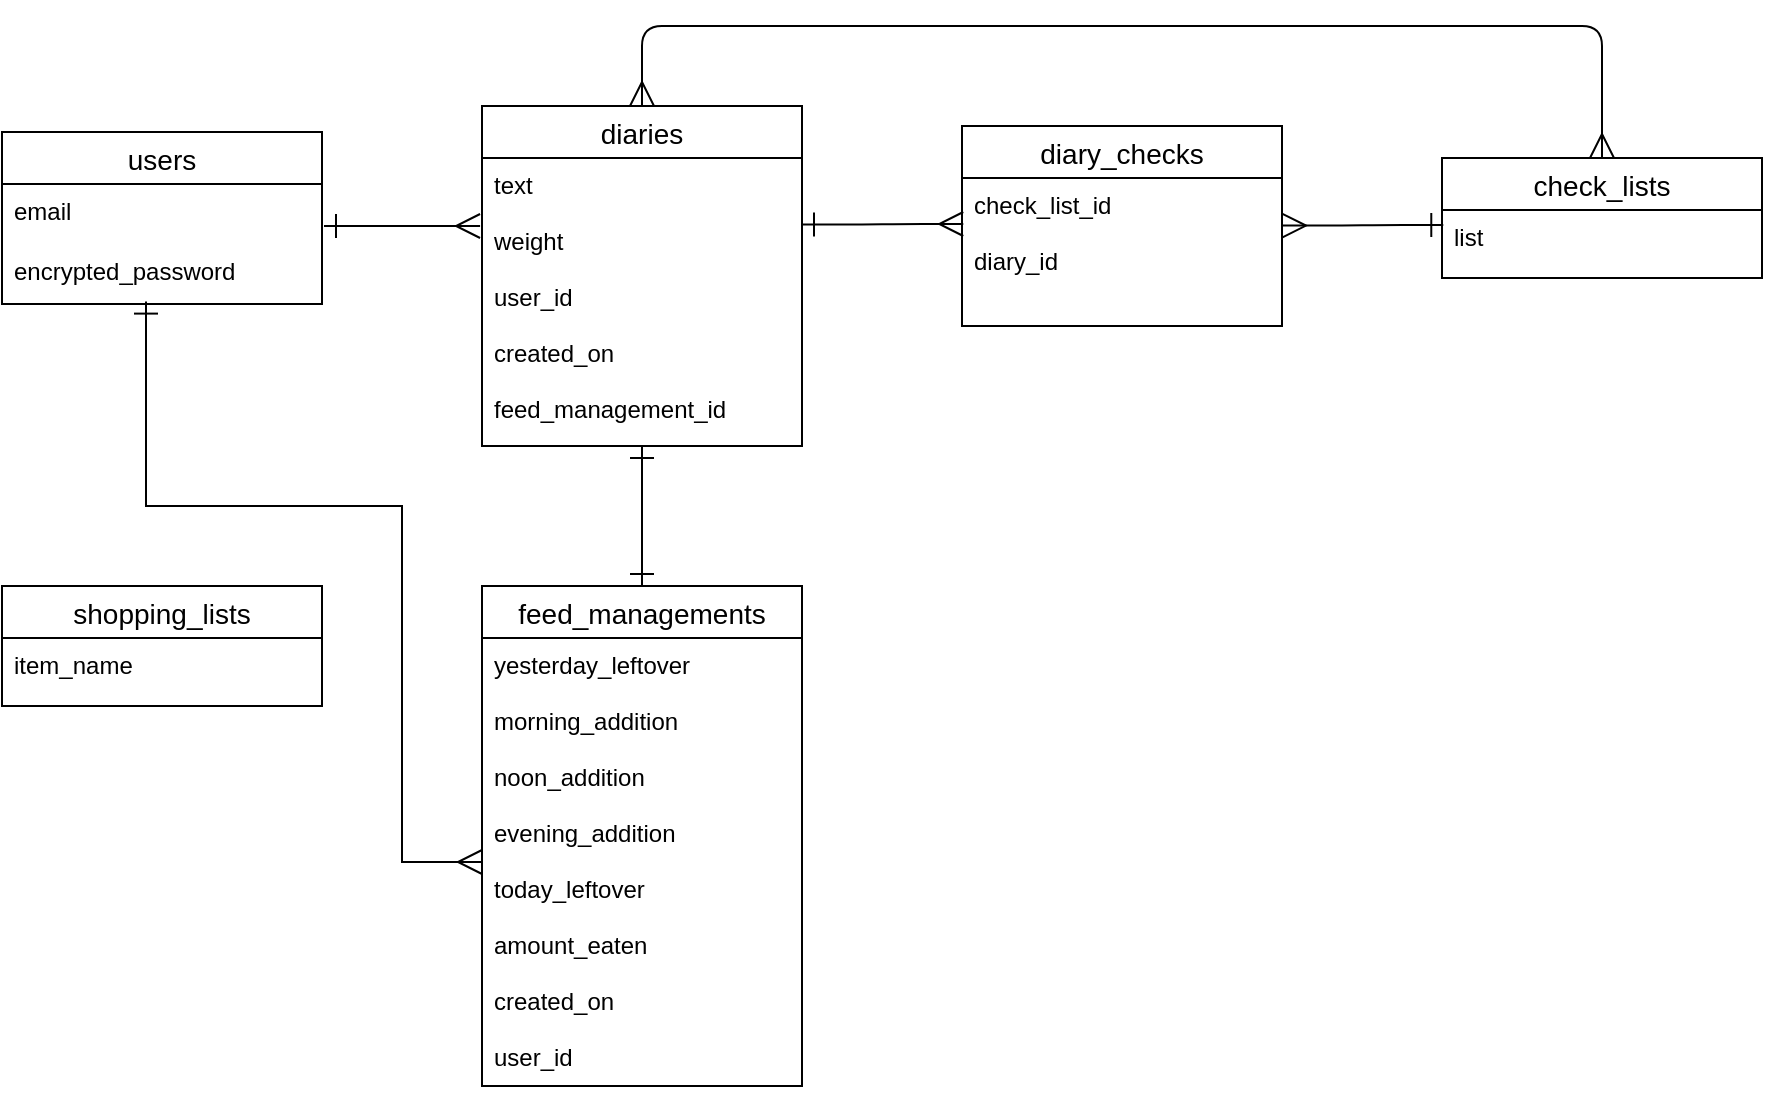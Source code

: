 <mxfile>
    <diagram id="pb50yveim_ghjB2wdrNA" name="ページ1">
        <mxGraphModel dx="189" dy="258" grid="1" gridSize="10" guides="1" tooltips="1" connect="1" arrows="1" fold="1" page="1" pageScale="1" pageWidth="850" pageHeight="1100" math="0" shadow="0">
            <root>
                <mxCell id="0"/>
                <mxCell id="1" parent="0"/>
                <mxCell id="2" value="users" style="swimlane;fontStyle=0;childLayout=stackLayout;horizontal=1;startSize=26;horizontalStack=0;resizeParent=1;resizeParentMax=0;resizeLast=0;collapsible=1;marginBottom=0;align=center;fontSize=14;" parent="1" vertex="1">
                    <mxGeometry x="40" y="93" width="160" height="86" as="geometry"/>
                </mxCell>
                <mxCell id="4" value="email" style="text;strokeColor=none;fillColor=none;spacingLeft=4;spacingRight=4;overflow=hidden;rotatable=0;points=[[0,0.5],[1,0.5]];portConstraint=eastwest;fontSize=12;" parent="2" vertex="1">
                    <mxGeometry y="26" width="160" height="30" as="geometry"/>
                </mxCell>
                <mxCell id="5" value="encrypted_password" style="text;strokeColor=none;fillColor=none;spacingLeft=4;spacingRight=4;overflow=hidden;rotatable=0;points=[[0,0.5],[1,0.5]];portConstraint=eastwest;fontSize=12;" parent="2" vertex="1">
                    <mxGeometry y="56" width="160" height="30" as="geometry"/>
                </mxCell>
                <mxCell id="6" value="diaries" style="swimlane;fontStyle=0;childLayout=stackLayout;horizontal=1;startSize=26;horizontalStack=0;resizeParent=1;resizeParentMax=0;resizeLast=0;collapsible=1;marginBottom=0;align=center;fontSize=14;" parent="1" vertex="1">
                    <mxGeometry x="280" y="80" width="160" height="170" as="geometry"/>
                </mxCell>
                <mxCell id="7" value="text&#10;&#10;weight&#10;&#10;user_id&#10;&#10;created_on&#10;&#10;feed_management_id&#10;" style="text;strokeColor=none;fillColor=none;spacingLeft=4;spacingRight=4;overflow=hidden;rotatable=0;points=[[0,0.5],[1,0.5]];portConstraint=eastwest;fontSize=12;" parent="6" vertex="1">
                    <mxGeometry y="26" width="160" height="144" as="geometry"/>
                </mxCell>
                <mxCell id="9" value="check_lists" style="swimlane;fontStyle=0;childLayout=stackLayout;horizontal=1;startSize=26;horizontalStack=0;resizeParent=1;resizeParentMax=0;resizeLast=0;collapsible=1;marginBottom=0;align=center;fontSize=14;" parent="1" vertex="1">
                    <mxGeometry x="760" y="106" width="160" height="60" as="geometry"/>
                </mxCell>
                <mxCell id="10" value="list&#10;" style="text;strokeColor=none;fillColor=none;spacingLeft=4;spacingRight=4;overflow=hidden;rotatable=0;points=[[0,0.5],[1,0.5]];portConstraint=eastwest;fontSize=12;" parent="9" vertex="1">
                    <mxGeometry y="26" width="160" height="34" as="geometry"/>
                </mxCell>
                <mxCell id="11" value="shopping_lists" style="swimlane;fontStyle=0;childLayout=stackLayout;horizontal=1;startSize=26;horizontalStack=0;resizeParent=1;resizeParentMax=0;resizeLast=0;collapsible=1;marginBottom=0;align=center;fontSize=14;" parent="1" vertex="1">
                    <mxGeometry x="40" y="320" width="160" height="60" as="geometry"/>
                </mxCell>
                <mxCell id="12" value="item_name" style="text;strokeColor=none;fillColor=none;spacingLeft=4;spacingRight=4;overflow=hidden;rotatable=0;points=[[0,0.5],[1,0.5]];portConstraint=eastwest;fontSize=12;" parent="11" vertex="1">
                    <mxGeometry y="26" width="160" height="34" as="geometry"/>
                </mxCell>
                <mxCell id="13" value="feed_managements" style="swimlane;fontStyle=0;childLayout=stackLayout;horizontal=1;startSize=26;horizontalStack=0;resizeParent=1;resizeParentMax=0;resizeLast=0;collapsible=1;marginBottom=0;align=center;fontSize=14;" parent="1" vertex="1">
                    <mxGeometry x="280" y="320" width="160" height="250" as="geometry"/>
                </mxCell>
                <mxCell id="14" value="yesterday_leftover&#10;&#10;morning_addition&#10;&#10;noon_addition&#10;&#10;evening_addition&#10;&#10;today_leftover&#10;&#10;amount_eaten&#10;&#10;created_on&#10;&#10;user_id" style="text;strokeColor=none;fillColor=none;spacingLeft=4;spacingRight=4;overflow=hidden;rotatable=0;points=[[0,0.5],[1,0.5]];portConstraint=eastwest;fontSize=12;" parent="13" vertex="1">
                    <mxGeometry y="26" width="160" height="224" as="geometry"/>
                </mxCell>
                <mxCell id="16" value="" style="edgeStyle=entityRelationEdgeStyle;fontSize=12;html=1;endArrow=ERmany;startArrow=ERone;entryX=-0.006;entryY=0.383;entryDx=0;entryDy=0;entryPerimeter=0;startFill=0;startSize=10;endSize=10;" parent="1" edge="1">
                    <mxGeometry width="100" height="100" relative="1" as="geometry">
                        <mxPoint x="201" y="140" as="sourcePoint"/>
                        <mxPoint x="279.04" y="140.002" as="targetPoint"/>
                    </mxGeometry>
                </mxCell>
                <mxCell id="21" value="" style="endArrow=ERone;html=1;exitX=0.5;exitY=0;exitDx=0;exitDy=0;startArrow=ERone;startFill=0;endFill=0;endSize=10;startSize=10;" parent="1" source="13" target="7" edge="1">
                    <mxGeometry width="50" height="50" relative="1" as="geometry">
                        <mxPoint x="300" y="350" as="sourcePoint"/>
                        <mxPoint x="442" y="170" as="targetPoint"/>
                    </mxGeometry>
                </mxCell>
                <mxCell id="24" value="diary_checks" style="swimlane;fontStyle=0;childLayout=stackLayout;horizontal=1;startSize=26;horizontalStack=0;resizeParent=1;resizeParentMax=0;resizeLast=0;collapsible=1;marginBottom=0;align=center;fontSize=14;" parent="1" vertex="1">
                    <mxGeometry x="520" y="90" width="160" height="100" as="geometry">
                        <mxRectangle x="520" y="80" width="110" height="26" as="alternateBounds"/>
                    </mxGeometry>
                </mxCell>
                <mxCell id="34" value="check_list_id&#10;&#10;diary_id" style="text;strokeColor=none;fillColor=none;spacingLeft=4;spacingRight=4;overflow=hidden;rotatable=0;points=[[0,0.5],[1,0.5]];portConstraint=eastwest;fontSize=12;" parent="24" vertex="1">
                    <mxGeometry y="26" width="160" height="74" as="geometry"/>
                </mxCell>
                <mxCell id="27" value="" style="edgeStyle=entityRelationEdgeStyle;fontSize=12;html=1;endArrow=ERmany;startArrow=ERone;exitX=1;exitY=0.25;exitDx=0;exitDy=0;entryX=0.004;entryY=0.37;entryDx=0;entryDy=0;entryPerimeter=0;startFill=0;startSize=10;endSize=10;" parent="1" edge="1">
                    <mxGeometry width="100" height="100" relative="1" as="geometry">
                        <mxPoint x="440" y="139.3" as="sourcePoint"/>
                        <mxPoint x="520.64" y="139.0" as="targetPoint"/>
                    </mxGeometry>
                </mxCell>
                <mxCell id="28" value="" style="edgeStyle=entityRelationEdgeStyle;fontSize=12;html=1;endArrow=ERone;startArrow=ERmany;exitX=1;exitY=0.25;exitDx=0;exitDy=0;entryX=0.004;entryY=0.37;entryDx=0;entryDy=0;entryPerimeter=0;startFill=0;startSize=10;endSize=10;endFill=0;" parent="1" edge="1">
                    <mxGeometry width="100" height="100" relative="1" as="geometry">
                        <mxPoint x="680" y="139.8" as="sourcePoint"/>
                        <mxPoint x="760.64" y="139.5" as="targetPoint"/>
                    </mxGeometry>
                </mxCell>
                <mxCell id="30" value="" style="endArrow=ERmany;html=1;exitX=0.5;exitY=0;exitDx=0;exitDy=0;entryX=0.5;entryY=0;entryDx=0;entryDy=0;startArrow=ERmany;startFill=0;endFill=0;endSize=10;startSize=10;" parent="1" source="6" target="9" edge="1">
                    <mxGeometry width="50" height="50" relative="1" as="geometry">
                        <mxPoint x="500" y="240" as="sourcePoint"/>
                        <mxPoint x="550" y="190" as="targetPoint"/>
                        <Array as="points">
                            <mxPoint x="360" y="40"/>
                            <mxPoint x="600" y="40"/>
                            <mxPoint x="840" y="40"/>
                        </Array>
                    </mxGeometry>
                </mxCell>
                <mxCell id="37" style="edgeStyle=orthogonalEdgeStyle;rounded=0;orthogonalLoop=1;jettySize=auto;html=1;exitX=0;exitY=0.5;exitDx=0;exitDy=0;entryX=0.45;entryY=0.96;entryDx=0;entryDy=0;entryPerimeter=0;startArrow=ERmany;startFill=0;endArrow=ERone;endFill=0;endSize=10;startSize=10;" parent="1" source="14" target="5" edge="1">
                    <mxGeometry relative="1" as="geometry">
                        <Array as="points">
                            <mxPoint x="240" y="458"/>
                            <mxPoint x="240" y="280"/>
                            <mxPoint x="112" y="280"/>
                        </Array>
                    </mxGeometry>
                </mxCell>
            </root>
        </mxGraphModel>
    </diagram>
</mxfile>